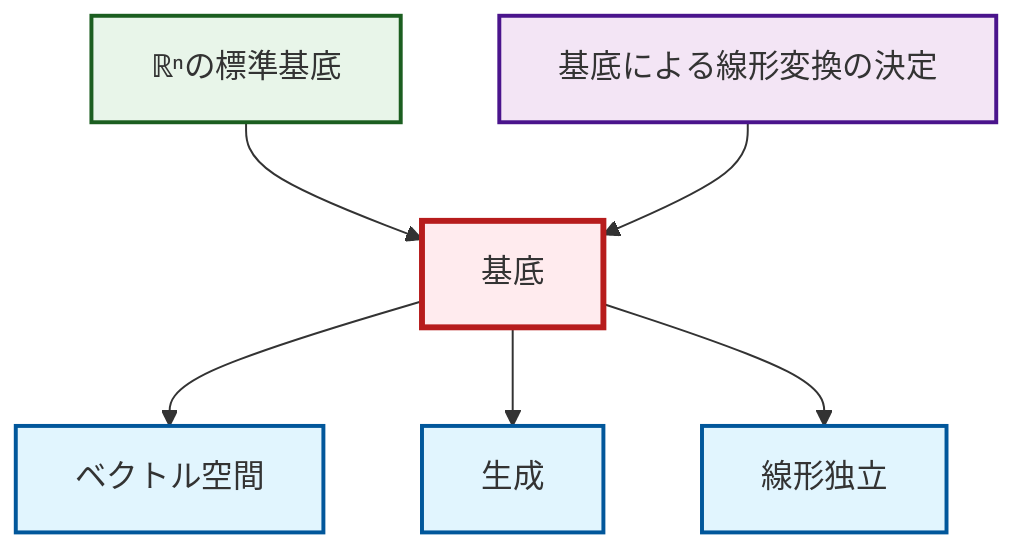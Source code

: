 graph TD
    classDef definition fill:#e1f5fe,stroke:#01579b,stroke-width:2px
    classDef theorem fill:#f3e5f5,stroke:#4a148c,stroke-width:2px
    classDef axiom fill:#fff3e0,stroke:#e65100,stroke-width:2px
    classDef example fill:#e8f5e9,stroke:#1b5e20,stroke-width:2px
    classDef current fill:#ffebee,stroke:#b71c1c,stroke-width:3px
    def-linear-independence["線形独立"]:::definition
    thm-linear-transformation-basis["基底による線形変換の決定"]:::theorem
    def-span["生成"]:::definition
    def-basis["基底"]:::definition
    def-vector-space["ベクトル空間"]:::definition
    ex-standard-basis-rn["ℝⁿの標準基底"]:::example
    ex-standard-basis-rn --> def-basis
    def-basis --> def-vector-space
    def-basis --> def-span
    def-basis --> def-linear-independence
    thm-linear-transformation-basis --> def-basis
    class def-basis current